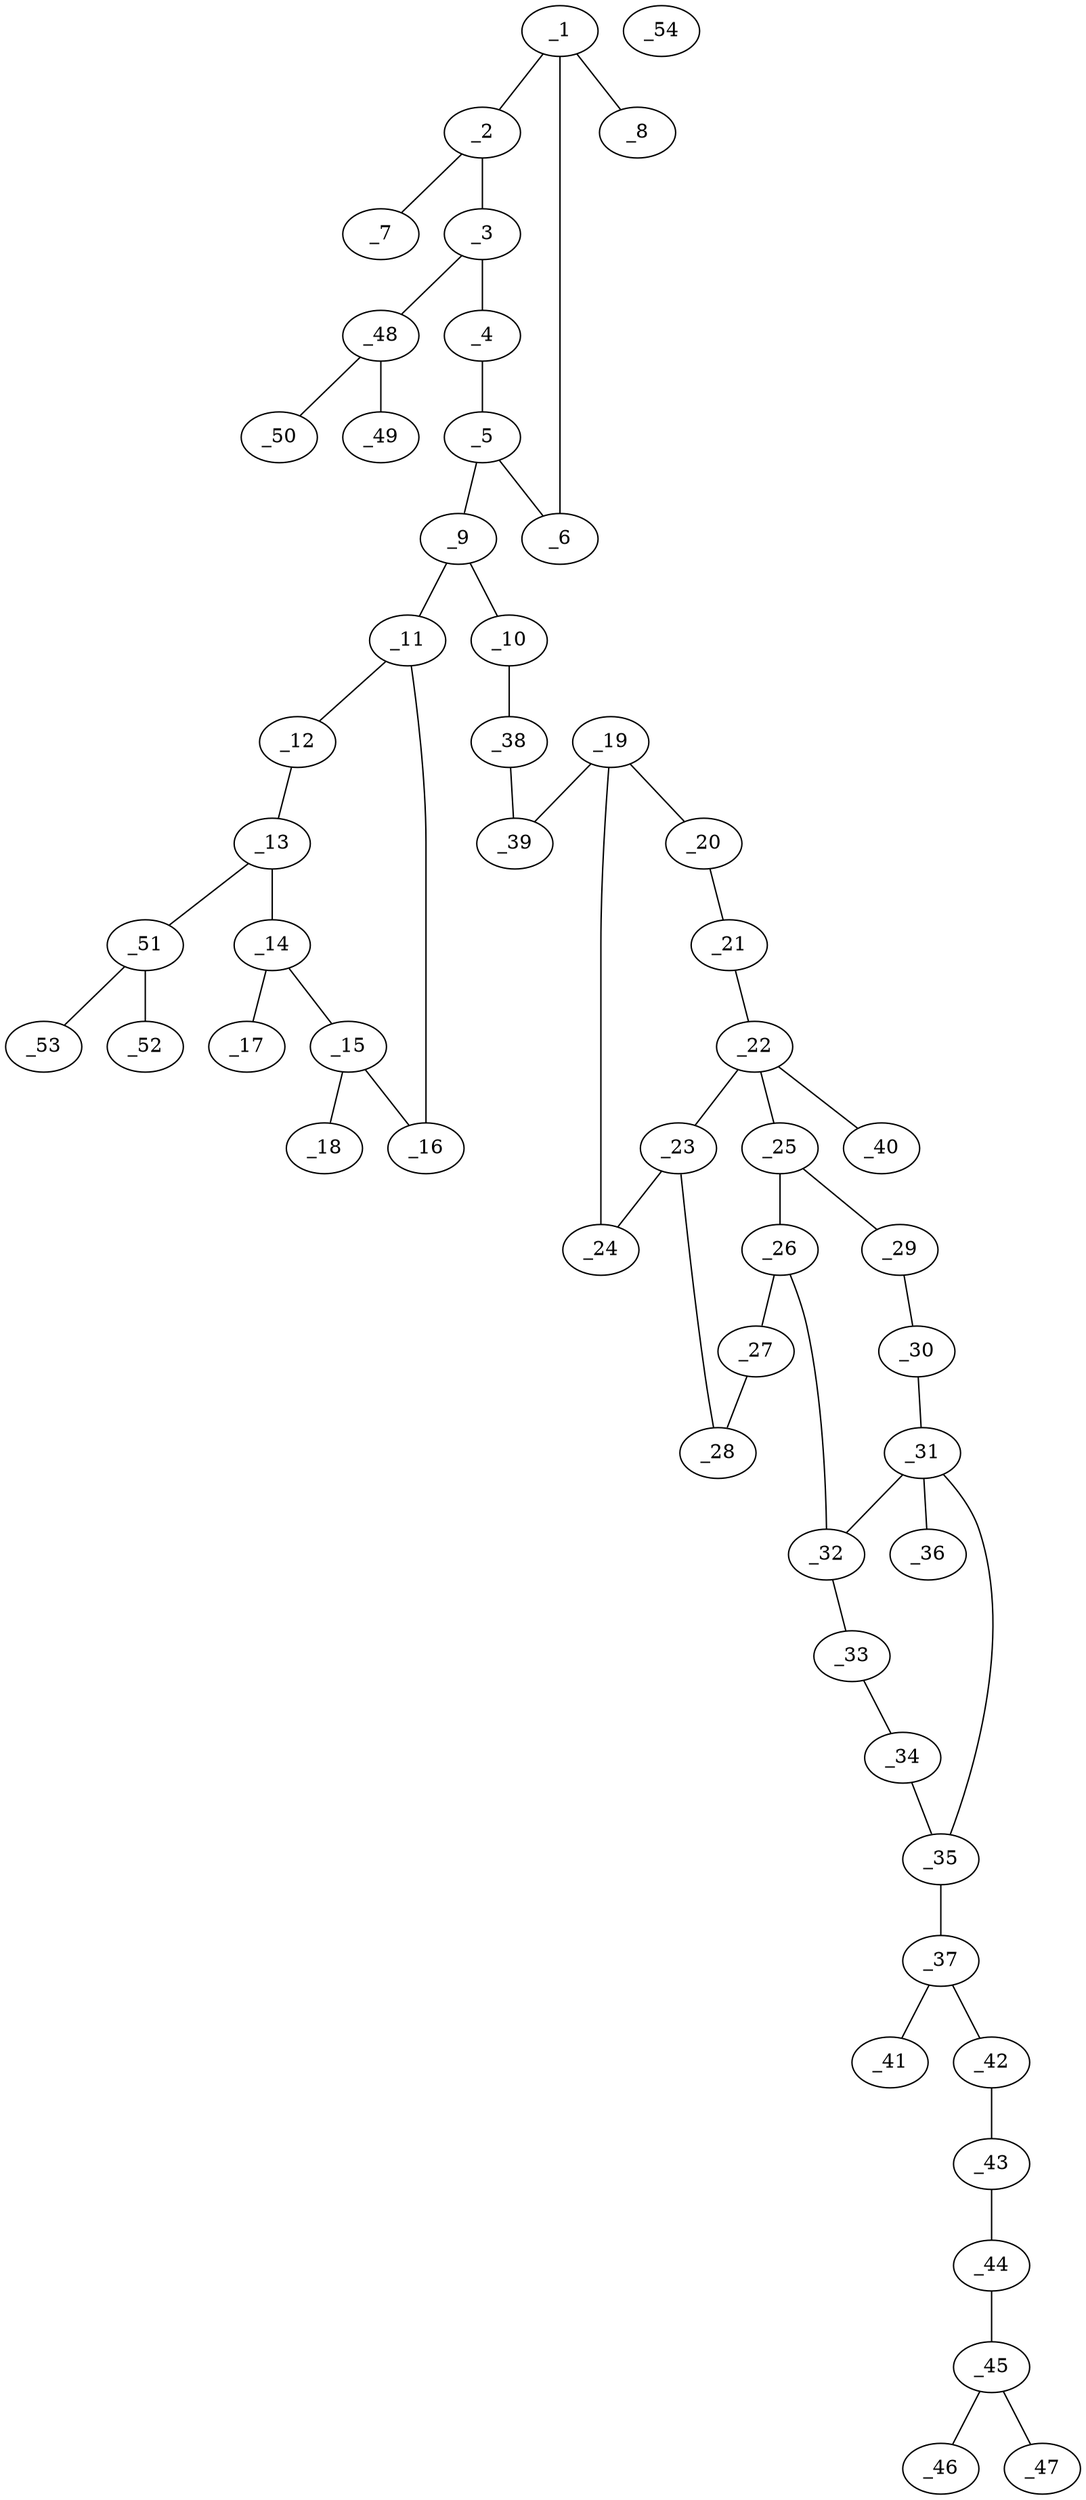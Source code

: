 graph molid659327 {
	_1	 [charge=0,
		chem=1,
		symbol="C  ",
		x="2.866",
		y="-2.1606"];
	_2	 [charge=0,
		chem=1,
		symbol="C  ",
		x="2.866",
		y="-3.1606"];
	_1 -- _2	 [valence=1];
	_6	 [charge=0,
		chem=1,
		symbol="C  ",
		x="3.732",
		y="-1.6606"];
	_1 -- _6	 [valence=2];
	_8	 [charge=0,
		chem=7,
		symbol="Cl ",
		x=2,
		y="-1.6606"];
	_1 -- _8	 [valence=1];
	_3	 [charge=0,
		chem=1,
		symbol="C  ",
		x="3.7321",
		y="-3.6606"];
	_2 -- _3	 [valence=2];
	_7	 [charge=0,
		chem=2,
		symbol="O  ",
		x=2,
		y="-3.6606"];
	_2 -- _7	 [valence=1];
	_4	 [charge=0,
		chem=1,
		symbol="C  ",
		x="4.5981",
		y="-3.1606"];
	_3 -- _4	 [valence=1];
	_48	 [charge=0,
		chem=1,
		symbol="C  ",
		x="3.7321",
		y="-4.6606"];
	_3 -- _48	 [valence=1];
	_5	 [charge=0,
		chem=1,
		symbol="C  ",
		x="4.5981",
		y="-2.1606"];
	_4 -- _5	 [valence=2];
	_5 -- _6	 [valence=1];
	_9	 [charge=0,
		chem=1,
		symbol="C  ",
		x="5.4641",
		y="-1.6606"];
	_5 -- _9	 [valence=1];
	_10	 [charge=0,
		chem=1,
		symbol="C  ",
		x="6.3301",
		y="-2.1606"];
	_9 -- _10	 [valence=2];
	_11	 [charge=0,
		chem=1,
		symbol="C  ",
		x="5.4641",
		y="-0.6606"];
	_9 -- _11	 [valence=1];
	_38	 [charge=0,
		chem=1,
		symbol="C  ",
		x="7.1962",
		y="-1.6606"];
	_10 -- _38	 [valence=1];
	_12	 [charge=0,
		chem=1,
		symbol="C  ",
		x="6.3301",
		y="-0.1606"];
	_11 -- _12	 [valence=1];
	_16	 [charge=0,
		chem=1,
		symbol="C  ",
		x="4.5981",
		y="-0.1606"];
	_11 -- _16	 [valence=2];
	_13	 [charge=0,
		chem=1,
		symbol="C  ",
		x="6.3301",
		y="0.8394"];
	_12 -- _13	 [valence=2];
	_14	 [charge=0,
		chem=1,
		symbol="C  ",
		x="5.4641",
		y="1.3394"];
	_13 -- _14	 [valence=1];
	_51	 [charge=0,
		chem=1,
		symbol="C  ",
		x="7.1961",
		y="1.3394"];
	_13 -- _51	 [valence=1];
	_15	 [charge=0,
		chem=1,
		symbol="C  ",
		x="4.5981",
		y="0.8394"];
	_14 -- _15	 [valence=2];
	_17	 [charge=0,
		chem=2,
		symbol="O  ",
		x="5.4641",
		y="2.3394"];
	_14 -- _17	 [valence=1];
	_15 -- _16	 [valence=1];
	_18	 [charge=0,
		chem=7,
		symbol="Cl ",
		x="3.732",
		y="1.3394"];
	_15 -- _18	 [valence=1];
	_19	 [charge=0,
		chem=1,
		symbol="C  ",
		x="8.9282",
		y="-1.6606"];
	_20	 [charge=0,
		chem=1,
		symbol="C  ",
		x="8.9282",
		y="-0.6606"];
	_19 -- _20	 [valence=1];
	_24	 [charge=0,
		chem=1,
		symbol="C  ",
		x="9.7942",
		y="-2.1606"];
	_19 -- _24	 [valence=1];
	_39	 [charge=0,
		chem=1,
		symbol="C  ",
		x="8.0622",
		y="-2.1606"];
	_19 -- _39	 [valence=1];
	_21	 [charge=0,
		chem=1,
		symbol="C  ",
		x="9.7942",
		y="-0.1606"];
	_20 -- _21	 [valence=1];
	_22	 [charge=0,
		chem=1,
		symbol="C  ",
		x="10.6602",
		y="-0.6606"];
	_21 -- _22	 [valence=1];
	_23	 [charge=0,
		chem=1,
		symbol="C  ",
		x="10.6603",
		y="-1.6606"];
	_22 -- _23	 [valence=1];
	_25	 [charge=0,
		chem=1,
		symbol="C  ",
		x="11.5263",
		y="-0.1606"];
	_22 -- _25	 [valence=1];
	_40	 [charge=0,
		chem=1,
		symbol="C  ",
		x="10.6602",
		y="0.3394"];
	_22 -- _40	 [valence=1];
	_23 -- _24	 [valence=1];
	_28	 [charge=0,
		chem=1,
		symbol="C  ",
		x="11.5263",
		y="-2.1606"];
	_23 -- _28	 [valence=1];
	_26	 [charge=0,
		chem=1,
		symbol="C  ",
		x="12.3923",
		y="-0.6606"];
	_25 -- _26	 [valence=1];
	_29	 [charge=0,
		chem=1,
		symbol="C  ",
		x="11.5263",
		y="0.8394"];
	_25 -- _29	 [valence=1];
	_27	 [charge=0,
		chem=1,
		symbol="C  ",
		x="12.3923",
		y="-1.6606"];
	_26 -- _27	 [valence=1];
	_32	 [charge=0,
		chem=1,
		symbol="C  ",
		x="13.2583",
		y="-0.1606"];
	_26 -- _32	 [valence=1];
	_27 -- _28	 [valence=1];
	_30	 [charge=0,
		chem=1,
		symbol="C  ",
		x="12.3923",
		y="1.3394"];
	_29 -- _30	 [valence=1];
	_31	 [charge=0,
		chem=1,
		symbol="C  ",
		x="13.2583",
		y="0.8394"];
	_30 -- _31	 [valence=1];
	_31 -- _32	 [valence=1];
	_35	 [charge=0,
		chem=1,
		symbol="C  ",
		x="14.2094",
		y="1.1485"];
	_31 -- _35	 [valence=1];
	_36	 [charge=0,
		chem=1,
		symbol="C  ",
		x="13.2583",
		y="1.8394"];
	_31 -- _36	 [valence=1];
	_33	 [charge=0,
		chem=1,
		symbol="C  ",
		x="14.2094",
		y="-0.4696"];
	_32 -- _33	 [valence=1];
	_34	 [charge=0,
		chem=1,
		symbol="C  ",
		x="14.7972",
		y="0.3394"];
	_33 -- _34	 [valence=1];
	_34 -- _35	 [valence=1];
	_37	 [charge=0,
		chem=1,
		symbol="C  ",
		x="14.5184",
		y="2.0995"];
	_35 -- _37	 [valence=1];
	_41	 [charge=0,
		chem=1,
		symbol="C  ",
		x="13.8493",
		y="2.8427"];
	_37 -- _41	 [valence=1];
	_42	 [charge=0,
		chem=1,
		symbol="C  ",
		x="15.4965",
		y="2.3074"];
	_37 -- _42	 [valence=1];
	_38 -- _39	 [valence=1];
	_43	 [charge=0,
		chem=1,
		symbol="C  ",
		x="15.8055",
		y="3.2585"];
	_42 -- _43	 [valence=1];
	_44	 [charge=0,
		chem=1,
		symbol="C  ",
		x="16.7837",
		y="3.4664"];
	_43 -- _44	 [valence=1];
	_45	 [charge=0,
		chem=1,
		symbol="C  ",
		x="17.0927",
		y="4.4175"];
	_44 -- _45	 [valence=1];
	_46	 [charge=0,
		chem=1,
		symbol="C  ",
		x="18.0709",
		y="4.6254"];
	_45 -- _46	 [valence=1];
	_47	 [charge=0,
		chem=1,
		symbol="C  ",
		x="16.4236",
		y="5.1606"];
	_45 -- _47	 [valence=1];
	_49	 [charge=0,
		chem=2,
		symbol="O  ",
		x="4.5981",
		y="-5.1606"];
	_48 -- _49	 [valence=2];
	_50	 [charge=0,
		chem=2,
		symbol="O  ",
		x="2.866",
		y="-5.1606"];
	_48 -- _50	 [valence=1];
	_52	 [charge=0,
		chem=2,
		symbol="O  ",
		x="7.1961",
		y="2.3394"];
	_51 -- _52	 [valence=2];
	_53	 [charge=0,
		chem=2,
		symbol="O  ",
		x="8.0622",
		y="0.8394"];
	_51 -- _53	 [valence=1];
	_54	 [charge=0,
		chem=4,
		symbol="N  ",
		x="20.0709",
		y=0];
}
